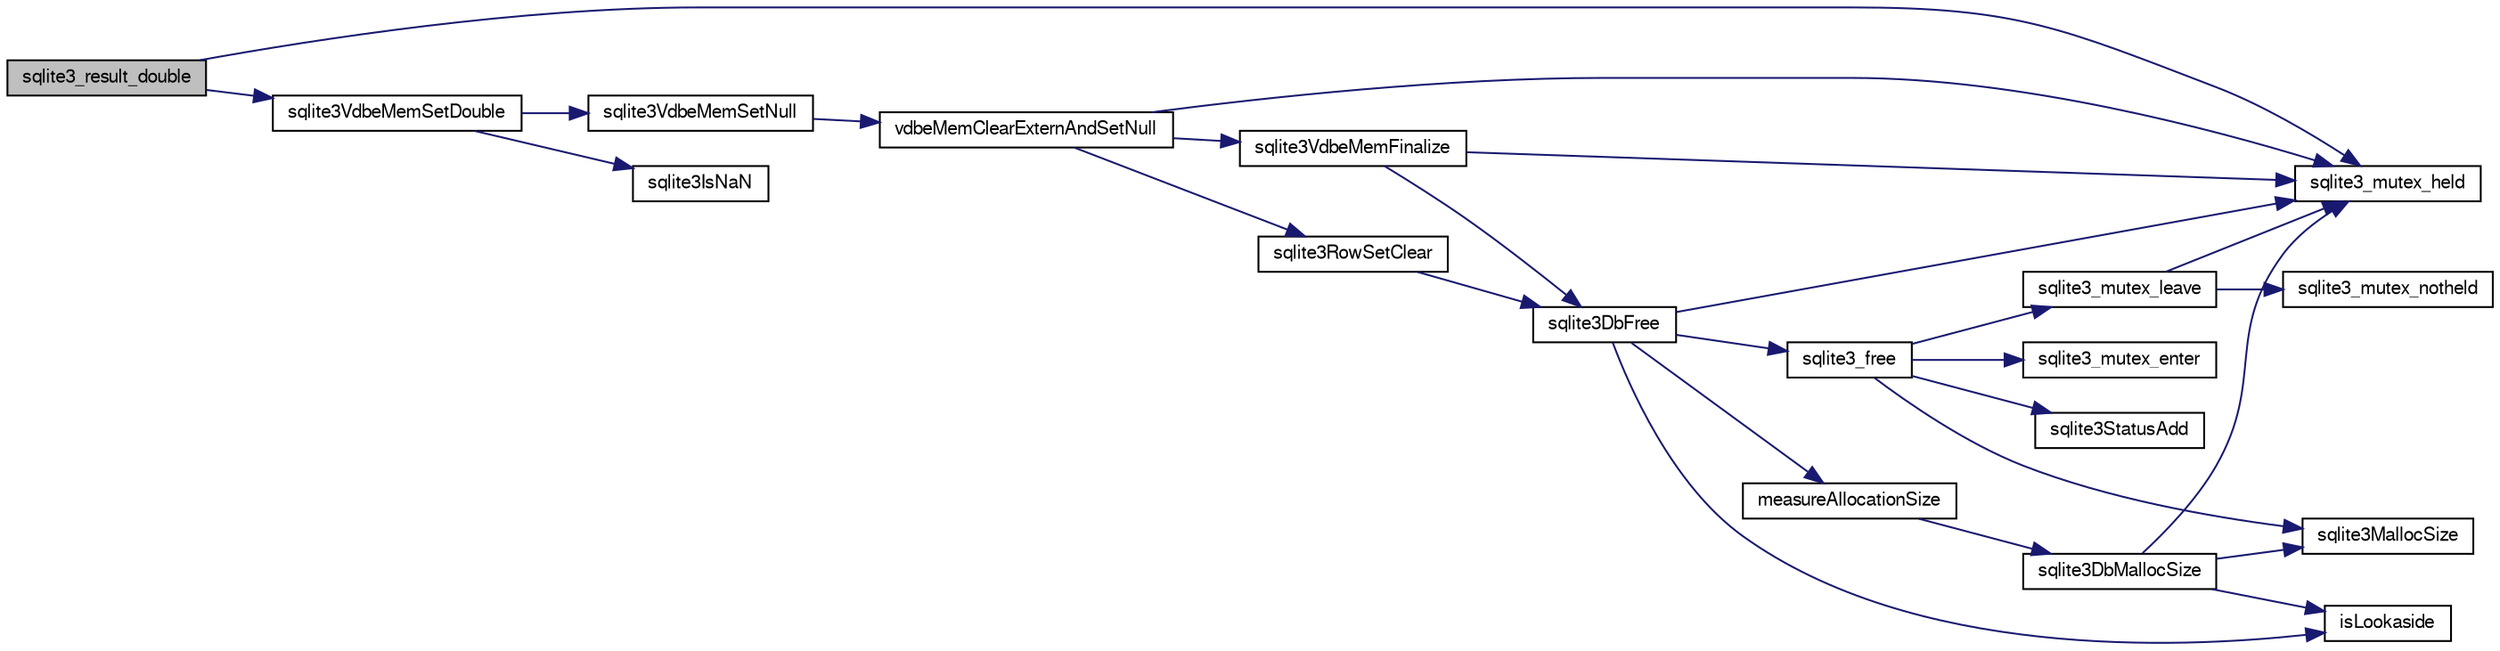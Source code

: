 digraph "sqlite3_result_double"
{
  edge [fontname="FreeSans",fontsize="10",labelfontname="FreeSans",labelfontsize="10"];
  node [fontname="FreeSans",fontsize="10",shape=record];
  rankdir="LR";
  Node369301 [label="sqlite3_result_double",height=0.2,width=0.4,color="black", fillcolor="grey75", style="filled", fontcolor="black"];
  Node369301 -> Node369302 [color="midnightblue",fontsize="10",style="solid",fontname="FreeSans"];
  Node369302 [label="sqlite3_mutex_held",height=0.2,width=0.4,color="black", fillcolor="white", style="filled",URL="$sqlite3_8c.html#acf77da68932b6bc163c5e68547ecc3e7"];
  Node369301 -> Node369303 [color="midnightblue",fontsize="10",style="solid",fontname="FreeSans"];
  Node369303 [label="sqlite3VdbeMemSetDouble",height=0.2,width=0.4,color="black", fillcolor="white", style="filled",URL="$sqlite3_8c.html#a275e5080bf002b17d0e0d5b65e809d39"];
  Node369303 -> Node369304 [color="midnightblue",fontsize="10",style="solid",fontname="FreeSans"];
  Node369304 [label="sqlite3VdbeMemSetNull",height=0.2,width=0.4,color="black", fillcolor="white", style="filled",URL="$sqlite3_8c.html#ae01092c23aebaf8a3ebdf3954609b410"];
  Node369304 -> Node369305 [color="midnightblue",fontsize="10",style="solid",fontname="FreeSans"];
  Node369305 [label="vdbeMemClearExternAndSetNull",height=0.2,width=0.4,color="black", fillcolor="white", style="filled",URL="$sqlite3_8c.html#a29c41a360fb0e86b817777daf061230c"];
  Node369305 -> Node369302 [color="midnightblue",fontsize="10",style="solid",fontname="FreeSans"];
  Node369305 -> Node369306 [color="midnightblue",fontsize="10",style="solid",fontname="FreeSans"];
  Node369306 [label="sqlite3VdbeMemFinalize",height=0.2,width=0.4,color="black", fillcolor="white", style="filled",URL="$sqlite3_8c.html#a2568220f48ddef81b1c43e401042d9d2"];
  Node369306 -> Node369302 [color="midnightblue",fontsize="10",style="solid",fontname="FreeSans"];
  Node369306 -> Node369307 [color="midnightblue",fontsize="10",style="solid",fontname="FreeSans"];
  Node369307 [label="sqlite3DbFree",height=0.2,width=0.4,color="black", fillcolor="white", style="filled",URL="$sqlite3_8c.html#ac70ab821a6607b4a1b909582dc37a069"];
  Node369307 -> Node369302 [color="midnightblue",fontsize="10",style="solid",fontname="FreeSans"];
  Node369307 -> Node369308 [color="midnightblue",fontsize="10",style="solid",fontname="FreeSans"];
  Node369308 [label="measureAllocationSize",height=0.2,width=0.4,color="black", fillcolor="white", style="filled",URL="$sqlite3_8c.html#a45731e644a22fdb756e2b6337224217a"];
  Node369308 -> Node369309 [color="midnightblue",fontsize="10",style="solid",fontname="FreeSans"];
  Node369309 [label="sqlite3DbMallocSize",height=0.2,width=0.4,color="black", fillcolor="white", style="filled",URL="$sqlite3_8c.html#aa397e5a8a03495203a0767abf0a71f86"];
  Node369309 -> Node369310 [color="midnightblue",fontsize="10",style="solid",fontname="FreeSans"];
  Node369310 [label="sqlite3MallocSize",height=0.2,width=0.4,color="black", fillcolor="white", style="filled",URL="$sqlite3_8c.html#acf5d2a5f35270bafb050bd2def576955"];
  Node369309 -> Node369302 [color="midnightblue",fontsize="10",style="solid",fontname="FreeSans"];
  Node369309 -> Node369311 [color="midnightblue",fontsize="10",style="solid",fontname="FreeSans"];
  Node369311 [label="isLookaside",height=0.2,width=0.4,color="black", fillcolor="white", style="filled",URL="$sqlite3_8c.html#a770fa05ff9717b75e16f4d968a77b897"];
  Node369307 -> Node369311 [color="midnightblue",fontsize="10",style="solid",fontname="FreeSans"];
  Node369307 -> Node369312 [color="midnightblue",fontsize="10",style="solid",fontname="FreeSans"];
  Node369312 [label="sqlite3_free",height=0.2,width=0.4,color="black", fillcolor="white", style="filled",URL="$sqlite3_8c.html#a6552349e36a8a691af5487999ab09519"];
  Node369312 -> Node369313 [color="midnightblue",fontsize="10",style="solid",fontname="FreeSans"];
  Node369313 [label="sqlite3_mutex_enter",height=0.2,width=0.4,color="black", fillcolor="white", style="filled",URL="$sqlite3_8c.html#a1c12cde690bd89f104de5cbad12a6bf5"];
  Node369312 -> Node369314 [color="midnightblue",fontsize="10",style="solid",fontname="FreeSans"];
  Node369314 [label="sqlite3StatusAdd",height=0.2,width=0.4,color="black", fillcolor="white", style="filled",URL="$sqlite3_8c.html#afa029f93586aeab4cc85360905dae9cd"];
  Node369312 -> Node369310 [color="midnightblue",fontsize="10",style="solid",fontname="FreeSans"];
  Node369312 -> Node369315 [color="midnightblue",fontsize="10",style="solid",fontname="FreeSans"];
  Node369315 [label="sqlite3_mutex_leave",height=0.2,width=0.4,color="black", fillcolor="white", style="filled",URL="$sqlite3_8c.html#a5838d235601dbd3c1fa993555c6bcc93"];
  Node369315 -> Node369302 [color="midnightblue",fontsize="10",style="solid",fontname="FreeSans"];
  Node369315 -> Node369316 [color="midnightblue",fontsize="10",style="solid",fontname="FreeSans"];
  Node369316 [label="sqlite3_mutex_notheld",height=0.2,width=0.4,color="black", fillcolor="white", style="filled",URL="$sqlite3_8c.html#a83967c837c1c000d3b5adcfaa688f5dc"];
  Node369305 -> Node369317 [color="midnightblue",fontsize="10",style="solid",fontname="FreeSans"];
  Node369317 [label="sqlite3RowSetClear",height=0.2,width=0.4,color="black", fillcolor="white", style="filled",URL="$sqlite3_8c.html#ae153de0cd969511a607e26deeca80342"];
  Node369317 -> Node369307 [color="midnightblue",fontsize="10",style="solid",fontname="FreeSans"];
  Node369303 -> Node369318 [color="midnightblue",fontsize="10",style="solid",fontname="FreeSans"];
  Node369318 [label="sqlite3IsNaN",height=0.2,width=0.4,color="black", fillcolor="white", style="filled",URL="$sqlite3_8c.html#aed4d78203877c3486765ccbc7feebb50"];
}
